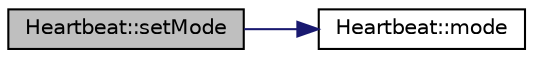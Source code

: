 digraph "Heartbeat::setMode"
{
  edge [fontname="Helvetica",fontsize="10",labelfontname="Helvetica",labelfontsize="10"];
  node [fontname="Helvetica",fontsize="10",shape=record];
  rankdir="LR";
  Node16 [label="Heartbeat::setMode",height=0.2,width=0.4,color="black", fillcolor="grey75", style="filled", fontcolor="black"];
  Node16 -> Node17 [color="midnightblue",fontsize="10",style="solid",fontname="Helvetica"];
  Node17 [label="Heartbeat::mode",height=0.2,width=0.4,color="black", fillcolor="white", style="filled",URL="$classHeartbeat.html#ad59dbbe35ec725034bd204ea9ca60c8c"];
}
